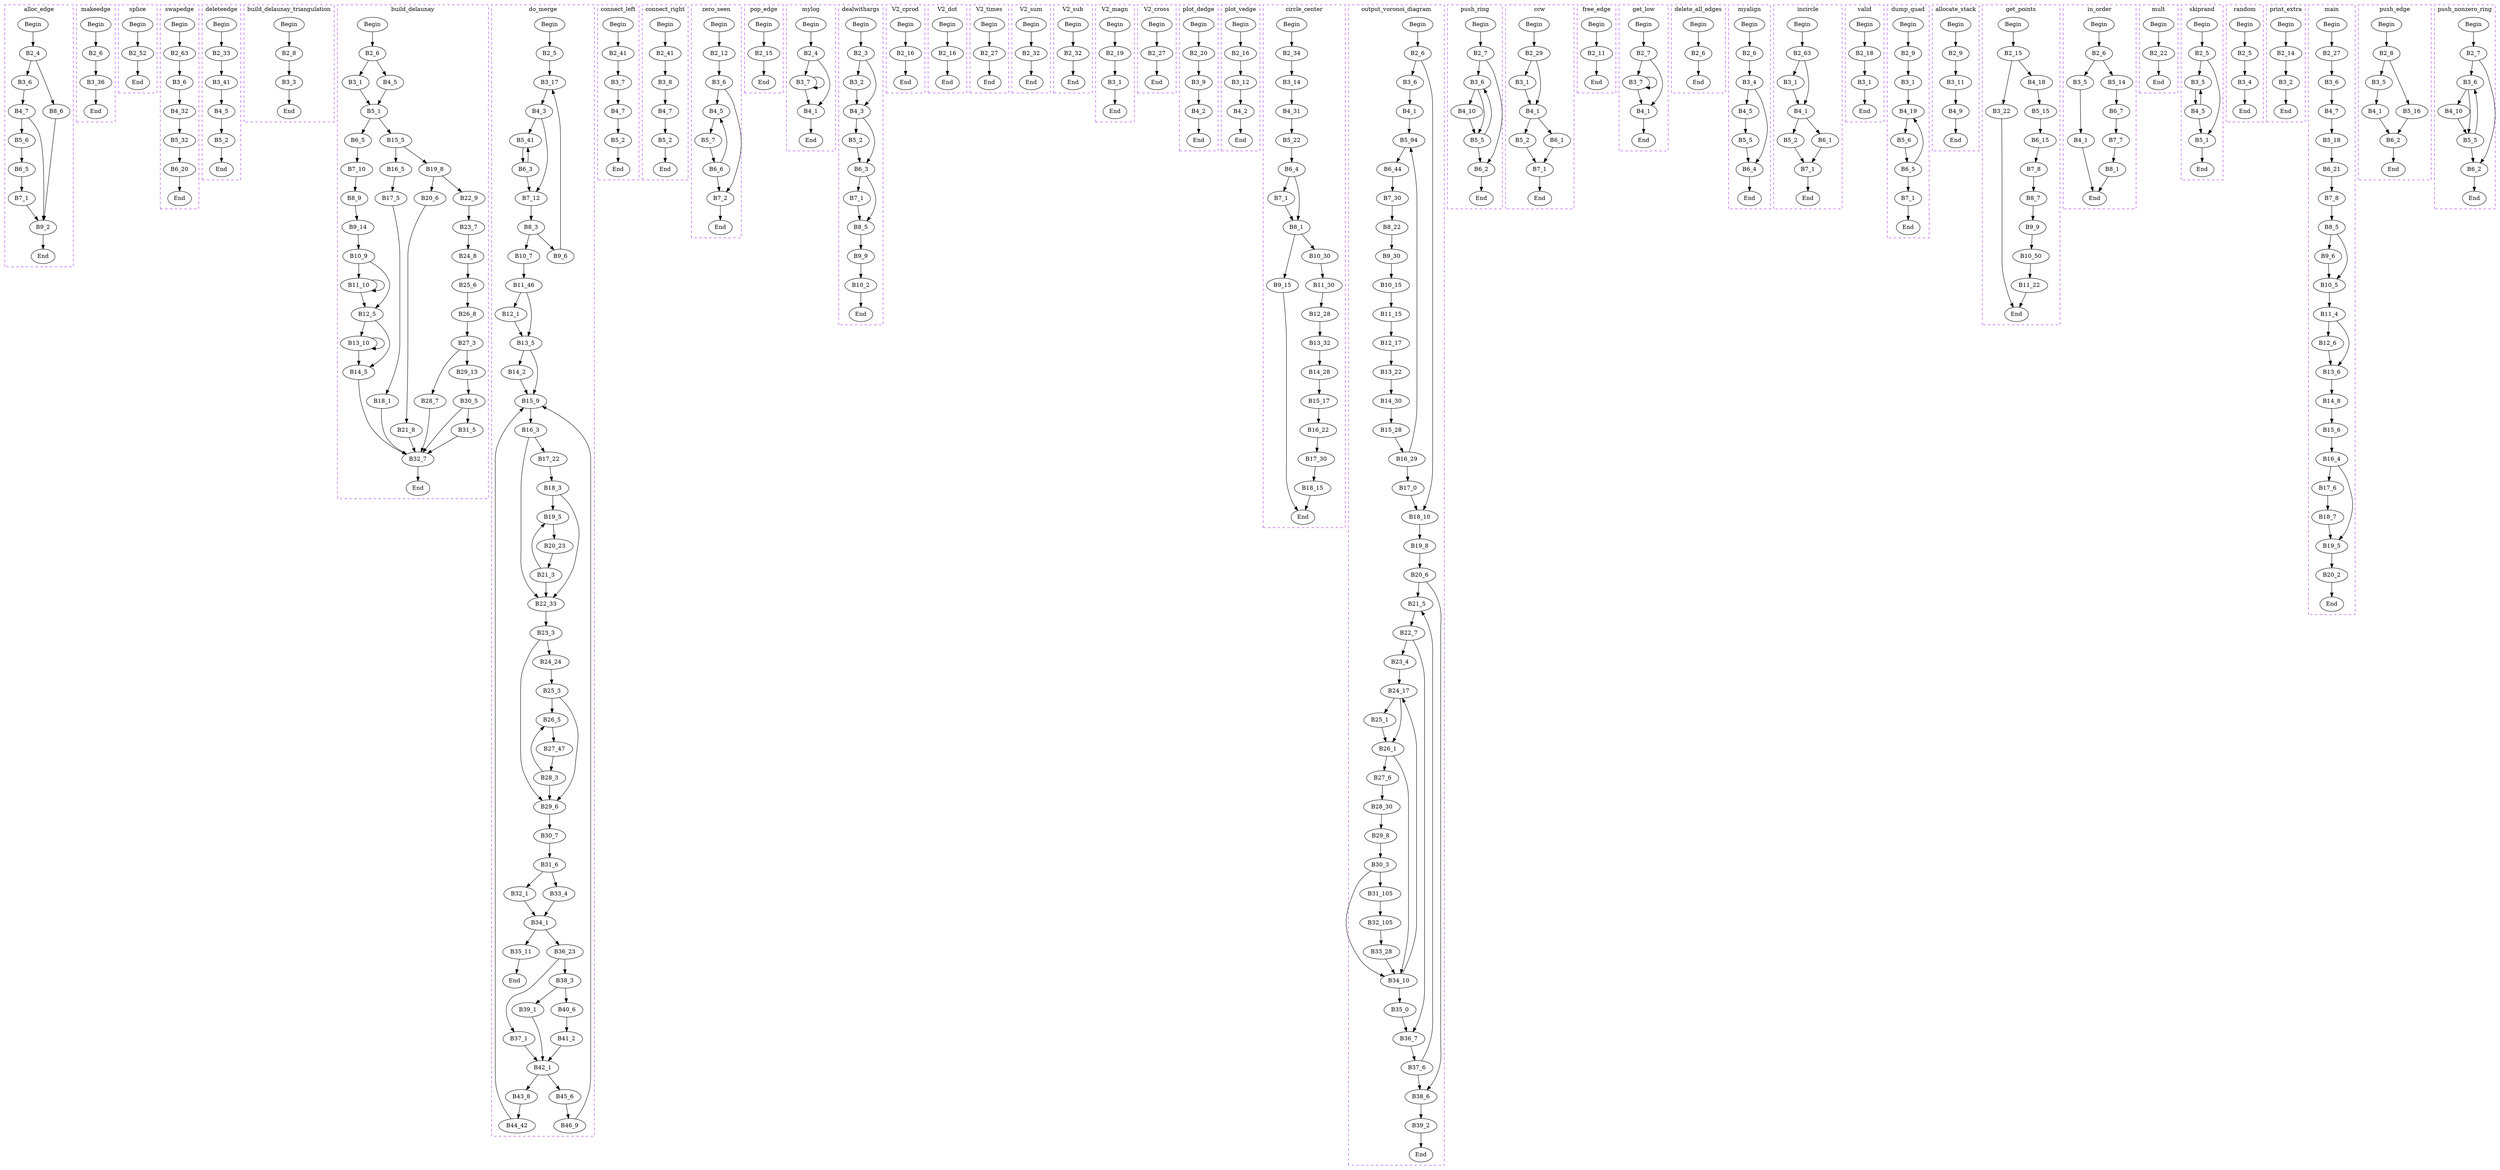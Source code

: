 digraph G{
subgraph cluster_0{
	label = "alloc_edge"	style = "dashed";
	color = purple;
	Node0 [label = "Begin"];
	Node0 -> {Node2 }
	Node1 [label = "End"];
	Node1 -> {}
	Node2 [label = "B2_4"];
	Node2 -> {Node3 Node8 }
	Node3 [label = "B3_6"];
	Node3 -> {Node4 }
	Node4 [label = "B4_7"];
	Node4 -> {Node5 Node9 }
	Node5 [label = "B5_6"];
	Node5 -> {Node6 }
	Node6 [label = "B6_5"];
	Node6 -> {Node7 }
	Node7 [label = "B7_1"];
	Node7 -> {Node9 }
	Node8 [label = "B8_6"];
	Node8 -> {Node9 }
	Node9 [label = "B9_2"];
	Node9 -> {Node1 }
 }
subgraph cluster_1{
	label = "makeedge"	style = "dashed";
	color = purple;
	Node10 [label = "Begin"];
	Node10 -> {Node12 }
	Node11 [label = "End"];
	Node11 -> {}
	Node12 [label = "B2_6"];
	Node12 -> {Node13 }
	Node13 [label = "B3_36"];
	Node13 -> {Node11 }
 }
subgraph cluster_2{
	label = "splice"	style = "dashed";
	color = purple;
	Node14 [label = "Begin"];
	Node14 -> {Node16 }
	Node15 [label = "End"];
	Node15 -> {}
	Node16 [label = "B2_52"];
	Node16 -> {Node15 }
 }
subgraph cluster_3{
	label = "swapedge"	style = "dashed";
	color = purple;
	Node17 [label = "Begin"];
	Node17 -> {Node19 }
	Node18 [label = "End"];
	Node18 -> {}
	Node19 [label = "B2_63"];
	Node19 -> {Node20 }
	Node20 [label = "B3_6"];
	Node20 -> {Node21 }
	Node21 [label = "B4_32"];
	Node21 -> {Node22 }
	Node22 [label = "B5_32"];
	Node22 -> {Node23 }
	Node23 [label = "B6_20"];
	Node23 -> {Node18 }
 }
subgraph cluster_4{
	label = "deleteedge"	style = "dashed";
	color = purple;
	Node24 [label = "Begin"];
	Node24 -> {Node26 }
	Node25 [label = "End"];
	Node25 -> {}
	Node26 [label = "B2_33"];
	Node26 -> {Node27 }
	Node27 [label = "B3_41"];
	Node27 -> {Node28 }
	Node28 [label = "B4_5"];
	Node28 -> {Node29 }
	Node29 [label = "B5_2"];
	Node29 -> {Node25 }
 }
subgraph cluster_5{
	label = "build_delaunay_triangulation"	style = "dashed";
	color = purple;
	Node30 [label = "Begin"];
	Node30 -> {Node32 }
	Node31 [label = "End"];
	Node31 -> {}
	Node32 [label = "B2_8"];
	Node32 -> {Node33 }
	Node33 [label = "B3_3"];
	Node33 -> {Node31 }
 }
subgraph cluster_6{
	label = "build_delaunay"	style = "dashed";
	color = purple;
	Node34 [label = "Begin"];
	Node34 -> {Node36 }
	Node35 [label = "End"];
	Node35 -> {}
	Node36 [label = "B2_6"];
	Node36 -> {Node37 Node38 }
	Node37 [label = "B3_1"];
	Node37 -> {Node39 }
	Node38 [label = "B4_5"];
	Node38 -> {Node39 }
	Node39 [label = "B5_1"];
	Node39 -> {Node40 Node49 }
	Node40 [label = "B6_5"];
	Node40 -> {Node41 }
	Node41 [label = "B7_10"];
	Node41 -> {Node42 }
	Node42 [label = "B8_9"];
	Node42 -> {Node43 }
	Node43 [label = "B9_14"];
	Node43 -> {Node44 }
	Node44 [label = "B10_9"];
	Node44 -> {Node45 Node46 }
	Node45 [label = "B11_10"];
	Node45 -> {Node46 Node45 }
	Node46 [label = "B12_5"];
	Node46 -> {Node47 Node48 }
	Node47 [label = "B13_10"];
	Node47 -> {Node48 Node47 }
	Node48 [label = "B14_5"];
	Node48 -> {Node66 }
	Node49 [label = "B15_5"];
	Node49 -> {Node50 Node53 }
	Node50 [label = "B16_5"];
	Node50 -> {Node51 }
	Node51 [label = "B17_5"];
	Node51 -> {Node52 }
	Node52 [label = "B18_1"];
	Node52 -> {Node66 }
	Node53 [label = "B19_8"];
	Node53 -> {Node54 Node56 }
	Node54 [label = "B20_6"];
	Node54 -> {Node55 }
	Node55 [label = "B21_8"];
	Node55 -> {Node66 }
	Node56 [label = "B22_9"];
	Node56 -> {Node57 }
	Node57 [label = "B23_7"];
	Node57 -> {Node58 }
	Node58 [label = "B24_8"];
	Node58 -> {Node59 }
	Node59 [label = "B25_6"];
	Node59 -> {Node60 }
	Node60 [label = "B26_8"];
	Node60 -> {Node61 }
	Node61 [label = "B27_3"];
	Node61 -> {Node62 Node63 }
	Node62 [label = "B28_7"];
	Node62 -> {Node66 }
	Node63 [label = "B29_13"];
	Node63 -> {Node64 }
	Node64 [label = "B30_5"];
	Node64 -> {Node65 Node66 }
	Node65 [label = "B31_5"];
	Node65 -> {Node66 }
	Node66 [label = "B32_7"];
	Node66 -> {Node35 }
 }
subgraph cluster_7{
	label = "do_merge"	style = "dashed";
	color = purple;
	Node67 [label = "Begin"];
	Node67 -> {Node69 }
	Node68 [label = "End"];
	Node68 -> {}
	Node69 [label = "B2_5"];
	Node69 -> {Node70 }
	Node70 [label = "B3_17"];
	Node70 -> {Node71 }
	Node71 [label = "B4_3"];
	Node71 -> {Node72 Node74 }
	Node72 [label = "B5_41"];
	Node72 -> {Node73 }
	Node73 [label = "B6_3"];
	Node73 -> {Node74 Node72 }
	Node74 [label = "B7_12"];
	Node74 -> {Node75 }
	Node75 [label = "B8_3"];
	Node75 -> {Node76 Node77 }
	Node76 [label = "B9_6"];
	Node76 -> {Node70 }
	Node77 [label = "B10_7"];
	Node77 -> {Node78 }
	Node78 [label = "B11_46"];
	Node78 -> {Node79 Node80 }
	Node79 [label = "B12_1"];
	Node79 -> {Node80 }
	Node80 [label = "B13_5"];
	Node80 -> {Node81 Node82 }
	Node81 [label = "B14_2"];
	Node81 -> {Node82 }
	Node82 [label = "B15_9"];
	Node82 -> {Node83 }
	Node83 [label = "B16_3"];
	Node83 -> {Node84 Node89 }
	Node84 [label = "B17_22"];
	Node84 -> {Node85 }
	Node85 [label = "B18_3"];
	Node85 -> {Node86 Node89 }
	Node86 [label = "B19_5"];
	Node86 -> {Node87 }
	Node87 [label = "B20_23"];
	Node87 -> {Node88 }
	Node88 [label = "B21_3"];
	Node88 -> {Node89 Node86 }
	Node89 [label = "B22_33"];
	Node89 -> {Node90 }
	Node90 [label = "B23_3"];
	Node90 -> {Node91 Node96 }
	Node91 [label = "B24_24"];
	Node91 -> {Node92 }
	Node92 [label = "B25_3"];
	Node92 -> {Node93 Node96 }
	Node93 [label = "B26_5"];
	Node93 -> {Node94 }
	Node94 [label = "B27_47"];
	Node94 -> {Node95 }
	Node95 [label = "B28_3"];
	Node95 -> {Node96 Node93 }
	Node96 [label = "B29_6"];
	Node96 -> {Node97 }
	Node97 [label = "B30_7"];
	Node97 -> {Node98 }
	Node98 [label = "B31_6"];
	Node98 -> {Node99 Node100 }
	Node99 [label = "B32_1"];
	Node99 -> {Node101 }
	Node100 [label = "B33_4"];
	Node100 -> {Node101 }
	Node101 [label = "B34_1"];
	Node101 -> {Node102 Node103 }
	Node102 [label = "B35_11"];
	Node102 -> {Node68 }
	Node103 [label = "B36_23"];
	Node103 -> {Node104 Node105 }
	Node104 [label = "B37_1"];
	Node104 -> {Node109 }
	Node105 [label = "B38_3"];
	Node105 -> {Node106 Node107 }
	Node106 [label = "B39_1"];
	Node106 -> {Node109 }
	Node107 [label = "B40_6"];
	Node107 -> {Node108 }
	Node108 [label = "B41_2"];
	Node108 -> {Node109 }
	Node109 [label = "B42_1"];
	Node109 -> {Node110 Node112 }
	Node110 [label = "B43_8"];
	Node110 -> {Node111 }
	Node111 [label = "B44_42"];
	Node111 -> {Node82 }
	Node112 [label = "B45_6"];
	Node112 -> {Node113 }
	Node113 [label = "B46_9"];
	Node113 -> {Node82 }
 }
subgraph cluster_8{
	label = "connect_left"	style = "dashed";
	color = purple;
	Node114 [label = "Begin"];
	Node114 -> {Node116 }
	Node115 [label = "End"];
	Node115 -> {}
	Node116 [label = "B2_41"];
	Node116 -> {Node117 }
	Node117 [label = "B3_7"];
	Node117 -> {Node118 }
	Node118 [label = "B4_7"];
	Node118 -> {Node119 }
	Node119 [label = "B5_2"];
	Node119 -> {Node115 }
 }
subgraph cluster_9{
	label = "connect_right"	style = "dashed";
	color = purple;
	Node120 [label = "Begin"];
	Node120 -> {Node122 }
	Node121 [label = "End"];
	Node121 -> {}
	Node122 [label = "B2_41"];
	Node122 -> {Node123 }
	Node123 [label = "B3_8"];
	Node123 -> {Node124 }
	Node124 [label = "B4_7"];
	Node124 -> {Node125 }
	Node125 [label = "B5_2"];
	Node125 -> {Node121 }
 }
subgraph cluster_10{
	label = "zero_seen"	style = "dashed";
	color = purple;
	Node126 [label = "Begin"];
	Node126 -> {Node128 }
	Node127 [label = "End"];
	Node127 -> {}
	Node128 [label = "B2_12"];
	Node128 -> {Node129 }
	Node129 [label = "B3_6"];
	Node129 -> {Node130 Node133 }
	Node130 [label = "B4_5"];
	Node130 -> {Node131 }
	Node131 [label = "B5_7"];
	Node131 -> {Node132 }
	Node132 [label = "B6_6"];
	Node132 -> {Node133 Node130 }
	Node133 [label = "B7_2"];
	Node133 -> {Node127 }
 }
subgraph cluster_11{
	label = "pop_edge"	style = "dashed";
	color = purple;
	Node134 [label = "Begin"];
	Node134 -> {Node136 }
	Node135 [label = "End"];
	Node135 -> {}
	Node136 [label = "B2_15"];
	Node136 -> {Node135 }
 }
subgraph cluster_12{
	label = "mylog"	style = "dashed";
	color = purple;
	Node137 [label = "Begin"];
	Node137 -> {Node139 }
	Node138 [label = "End"];
	Node138 -> {}
	Node139 [label = "B2_4"];
	Node139 -> {Node140 Node141 }
	Node140 [label = "B3_7"];
	Node140 -> {Node141 Node140 }
	Node141 [label = "B4_1"];
	Node141 -> {Node138 }
 }
subgraph cluster_13{
	label = "dealwithargs"	style = "dashed";
	color = purple;
	Node142 [label = "Begin"];
	Node142 -> {Node144 }
	Node143 [label = "End"];
	Node143 -> {}
	Node144 [label = "B2_3"];
	Node144 -> {Node145 Node146 }
	Node145 [label = "B3_2"];
	Node145 -> {Node146 }
	Node146 [label = "B4_3"];
	Node146 -> {Node147 Node148 }
	Node147 [label = "B5_2"];
	Node147 -> {Node148 }
	Node148 [label = "B6_3"];
	Node148 -> {Node149 Node150 }
	Node149 [label = "B7_1"];
	Node149 -> {Node150 }
	Node150 [label = "B8_5"];
	Node150 -> {Node151 }
	Node151 [label = "B9_9"];
	Node151 -> {Node152 }
	Node152 [label = "B10_2"];
	Node152 -> {Node143 }
 }
subgraph cluster_14{
	label = "V2_cprod"	style = "dashed";
	color = purple;
	Node153 [label = "Begin"];
	Node153 -> {Node155 }
	Node154 [label = "End"];
	Node154 -> {}
	Node155 [label = "B2_16"];
	Node155 -> {Node154 }
 }
subgraph cluster_15{
	label = "V2_dot"	style = "dashed";
	color = purple;
	Node156 [label = "Begin"];
	Node156 -> {Node158 }
	Node157 [label = "End"];
	Node157 -> {}
	Node158 [label = "B2_16"];
	Node158 -> {Node157 }
 }
subgraph cluster_16{
	label = "V2_times"	style = "dashed";
	color = purple;
	Node159 [label = "Begin"];
	Node159 -> {Node161 }
	Node160 [label = "End"];
	Node160 -> {}
	Node161 [label = "B2_27"];
	Node161 -> {Node160 }
 }
subgraph cluster_17{
	label = "V2_sum"	style = "dashed";
	color = purple;
	Node162 [label = "Begin"];
	Node162 -> {Node164 }
	Node163 [label = "End"];
	Node163 -> {}
	Node164 [label = "B2_32"];
	Node164 -> {Node163 }
 }
subgraph cluster_18{
	label = "V2_sub"	style = "dashed";
	color = purple;
	Node165 [label = "Begin"];
	Node165 -> {Node167 }
	Node166 [label = "End"];
	Node166 -> {}
	Node167 [label = "B2_32"];
	Node167 -> {Node166 }
 }
subgraph cluster_19{
	label = "V2_magn"	style = "dashed";
	color = purple;
	Node168 [label = "Begin"];
	Node168 -> {Node170 }
	Node169 [label = "End"];
	Node169 -> {}
	Node170 [label = "B2_19"];
	Node170 -> {Node171 }
	Node171 [label = "B3_1"];
	Node171 -> {Node169 }
 }
subgraph cluster_20{
	label = "V2_cross"	style = "dashed";
	color = purple;
	Node172 [label = "Begin"];
	Node172 -> {Node174 }
	Node173 [label = "End"];
	Node173 -> {}
	Node174 [label = "B2_27"];
	Node174 -> {Node173 }
 }
subgraph cluster_21{
	label = "plot_dedge"	style = "dashed";
	color = purple;
	Node175 [label = "Begin"];
	Node175 -> {Node177 }
	Node176 [label = "End"];
	Node176 -> {}
	Node177 [label = "B2_20"];
	Node177 -> {Node178 }
	Node178 [label = "B3_9"];
	Node178 -> {Node179 }
	Node179 [label = "B4_2"];
	Node179 -> {Node176 }
 }
subgraph cluster_22{
	label = "plot_vedge"	style = "dashed";
	color = purple;
	Node180 [label = "Begin"];
	Node180 -> {Node182 }
	Node181 [label = "End"];
	Node181 -> {}
	Node182 [label = "B2_16"];
	Node182 -> {Node183 }
	Node183 [label = "B3_12"];
	Node183 -> {Node184 }
	Node184 [label = "B4_2"];
	Node184 -> {Node181 }
 }
subgraph cluster_23{
	label = "circle_center"	style = "dashed";
	color = purple;
	Node185 [label = "Begin"];
	Node185 -> {Node187 }
	Node186 [label = "End"];
	Node186 -> {}
	Node187 [label = "B2_34"];
	Node187 -> {Node188 }
	Node188 [label = "B3_14"];
	Node188 -> {Node189 }
	Node189 [label = "B4_31"];
	Node189 -> {Node190 }
	Node190 [label = "B5_22"];
	Node190 -> {Node191 }
	Node191 [label = "B6_4"];
	Node191 -> {Node192 Node193 }
	Node192 [label = "B7_1"];
	Node192 -> {Node193 }
	Node193 [label = "B8_1"];
	Node193 -> {Node194 Node195 }
	Node194 [label = "B9_15"];
	Node194 -> {Node186 }
	Node195 [label = "B10_30"];
	Node195 -> {Node196 }
	Node196 [label = "B11_30"];
	Node196 -> {Node197 }
	Node197 [label = "B12_28"];
	Node197 -> {Node198 }
	Node198 [label = "B13_32"];
	Node198 -> {Node199 }
	Node199 [label = "B14_28"];
	Node199 -> {Node200 }
	Node200 [label = "B15_17"];
	Node200 -> {Node201 }
	Node201 [label = "B16_22"];
	Node201 -> {Node202 }
	Node202 [label = "B17_30"];
	Node202 -> {Node203 }
	Node203 [label = "B18_15"];
	Node203 -> {Node186 }
 }
subgraph cluster_24{
	label = "output_voronoi_diagram"	style = "dashed";
	color = purple;
	Node204 [label = "Begin"];
	Node204 -> {Node206 }
	Node205 [label = "End"];
	Node205 -> {}
	Node206 [label = "B2_6"];
	Node206 -> {Node207 Node222 }
	Node207 [label = "B3_6"];
	Node207 -> {Node208 }
	Node208 [label = "B4_1"];
	Node208 -> {Node209 }
	Node209 [label = "B5_94"];
	Node209 -> {Node210 }
	Node210 [label = "B6_44"];
	Node210 -> {Node211 }
	Node211 [label = "B7_30"];
	Node211 -> {Node212 }
	Node212 [label = "B8_22"];
	Node212 -> {Node213 }
	Node213 [label = "B9_30"];
	Node213 -> {Node214 }
	Node214 [label = "B10_15"];
	Node214 -> {Node215 }
	Node215 [label = "B11_15"];
	Node215 -> {Node216 }
	Node216 [label = "B12_17"];
	Node216 -> {Node217 }
	Node217 [label = "B13_22"];
	Node217 -> {Node218 }
	Node218 [label = "B14_30"];
	Node218 -> {Node219 }
	Node219 [label = "B15_28"];
	Node219 -> {Node220 }
	Node220 [label = "B16_29"];
	Node220 -> {Node221 Node209 }
	Node221 [label = "B17_0"];
	Node221 -> {Node222 }
	Node222 [label = "B18_10"];
	Node222 -> {Node223 }
	Node223 [label = "B19_8"];
	Node223 -> {Node224 }
	Node224 [label = "B20_6"];
	Node224 -> {Node225 Node242 }
	Node225 [label = "B21_5"];
	Node225 -> {Node226 }
	Node226 [label = "B22_7"];
	Node226 -> {Node227 Node240 }
	Node227 [label = "B23_4"];
	Node227 -> {Node228 }
	Node228 [label = "B24_17"];
	Node228 -> {Node229 Node230 }
	Node229 [label = "B25_1"];
	Node229 -> {Node230 }
	Node230 [label = "B26_1"];
	Node230 -> {Node231 Node238 }
	Node231 [label = "B27_6"];
	Node231 -> {Node232 }
	Node232 [label = "B28_30"];
	Node232 -> {Node233 }
	Node233 [label = "B29_8"];
	Node233 -> {Node234 }
	Node234 [label = "B30_3"];
	Node234 -> {Node235 Node238 }
	Node235 [label = "B31_105"];
	Node235 -> {Node236 }
	Node236 [label = "B32_105"];
	Node236 -> {Node237 }
	Node237 [label = "B33_28"];
	Node237 -> {Node238 }
	Node238 [label = "B34_10"];
	Node238 -> {Node239 Node228 }
	Node239 [label = "B35_0"];
	Node239 -> {Node240 }
	Node240 [label = "B36_7"];
	Node240 -> {Node241 }
	Node241 [label = "B37_6"];
	Node241 -> {Node242 Node225 }
	Node242 [label = "B38_6"];
	Node242 -> {Node243 }
	Node243 [label = "B39_2"];
	Node243 -> {Node205 }
 }
subgraph cluster_25{
	label = "push_ring"	style = "dashed";
	color = purple;
	Node244 [label = "Begin"];
	Node244 -> {Node246 }
	Node245 [label = "End"];
	Node245 -> {}
	Node246 [label = "B2_7"];
	Node246 -> {Node247 Node250 }
	Node247 [label = "B3_6"];
	Node247 -> {Node248 Node249 }
	Node248 [label = "B4_10"];
	Node248 -> {Node249 }
	Node249 [label = "B5_5"];
	Node249 -> {Node250 Node247 }
	Node250 [label = "B6_2"];
	Node250 -> {Node245 }
 }
subgraph cluster_26{
	label = "ccw"	style = "dashed";
	color = purple;
	Node251 [label = "Begin"];
	Node251 -> {Node253 }
	Node252 [label = "End"];
	Node252 -> {}
	Node253 [label = "B2_29"];
	Node253 -> {Node254 Node255 }
	Node254 [label = "B3_1"];
	Node254 -> {Node255 }
	Node255 [label = "B4_1"];
	Node255 -> {Node256 Node257 }
	Node256 [label = "B5_2"];
	Node256 -> {Node258 }
	Node257 [label = "B6_1"];
	Node257 -> {Node258 }
	Node258 [label = "B7_1"];
	Node258 -> {Node252 }
 }
subgraph cluster_27{
	label = "free_edge"	style = "dashed";
	color = purple;
	Node259 [label = "Begin"];
	Node259 -> {Node261 }
	Node260 [label = "End"];
	Node260 -> {}
	Node261 [label = "B2_11"];
	Node261 -> {Node260 }
 }
subgraph cluster_28{
	label = "get_low"	style = "dashed";
	color = purple;
	Node262 [label = "Begin"];
	Node262 -> {Node264 }
	Node263 [label = "End"];
	Node263 -> {}
	Node264 [label = "B2_7"];
	Node264 -> {Node265 Node266 }
	Node265 [label = "B3_7"];
	Node265 -> {Node266 Node265 }
	Node266 [label = "B4_1"];
	Node266 -> {Node263 }
 }
subgraph cluster_29{
	label = "delete_all_edges"	style = "dashed";
	color = purple;
	Node267 [label = "Begin"];
	Node267 -> {Node269 }
	Node268 [label = "End"];
	Node268 -> {}
	Node269 [label = "B2_6"];
	Node269 -> {Node268 }
 }
subgraph cluster_30{
	label = "myalign"	style = "dashed";
	color = purple;
	Node270 [label = "Begin"];
	Node270 -> {Node272 }
	Node271 [label = "End"];
	Node271 -> {}
	Node272 [label = "B2_6"];
	Node272 -> {Node273 }
	Node273 [label = "B3_4"];
	Node273 -> {Node274 Node276 }
	Node274 [label = "B4_5"];
	Node274 -> {Node275 }
	Node275 [label = "B5_5"];
	Node275 -> {Node276 }
	Node276 [label = "B6_4"];
	Node276 -> {Node271 }
 }
subgraph cluster_31{
	label = "incircle"	style = "dashed";
	color = purple;
	Node277 [label = "Begin"];
	Node277 -> {Node279 }
	Node278 [label = "End"];
	Node278 -> {}
	Node279 [label = "B2_63"];
	Node279 -> {Node280 Node281 }
	Node280 [label = "B3_1"];
	Node280 -> {Node281 }
	Node281 [label = "B4_1"];
	Node281 -> {Node282 Node283 }
	Node282 [label = "B5_2"];
	Node282 -> {Node284 }
	Node283 [label = "B6_1"];
	Node283 -> {Node284 }
	Node284 [label = "B7_1"];
	Node284 -> {Node278 }
 }
subgraph cluster_32{
	label = "valid"	style = "dashed";
	color = purple;
	Node285 [label = "Begin"];
	Node285 -> {Node287 }
	Node286 [label = "End"];
	Node286 -> {}
	Node287 [label = "B2_18"];
	Node287 -> {Node288 }
	Node288 [label = "B3_1"];
	Node288 -> {Node286 }
 }
subgraph cluster_33{
	label = "dump_quad"	style = "dashed";
	color = purple;
	Node289 [label = "Begin"];
	Node289 -> {Node291 }
	Node290 [label = "End"];
	Node290 -> {}
	Node291 [label = "B2_9"];
	Node291 -> {Node292 }
	Node292 [label = "B3_1"];
	Node292 -> {Node293 }
	Node293 [label = "B4_19"];
	Node293 -> {Node294 }
	Node294 [label = "B5_6"];
	Node294 -> {Node295 }
	Node295 [label = "B6_5"];
	Node295 -> {Node296 Node293 }
	Node296 [label = "B7_1"];
	Node296 -> {Node290 }
 }
subgraph cluster_34{
	label = "allocate_stack"	style = "dashed";
	color = purple;
	Node297 [label = "Begin"];
	Node297 -> {Node299 }
	Node298 [label = "End"];
	Node298 -> {}
	Node299 [label = "B2_9"];
	Node299 -> {Node300 }
	Node300 [label = "B3_11"];
	Node300 -> {Node301 }
	Node301 [label = "B4_9"];
	Node301 -> {Node298 }
 }
subgraph cluster_35{
	label = "get_points"	style = "dashed";
	color = purple;
	Node302 [label = "Begin"];
	Node302 -> {Node304 }
	Node303 [label = "End"];
	Node303 -> {}
	Node304 [label = "B2_15"];
	Node304 -> {Node305 Node306 }
	Node305 [label = "B3_22"];
	Node305 -> {Node303 }
	Node306 [label = "B4_18"];
	Node306 -> {Node307 }
	Node307 [label = "B5_15"];
	Node307 -> {Node308 }
	Node308 [label = "B6_15"];
	Node308 -> {Node309 }
	Node309 [label = "B7_8"];
	Node309 -> {Node310 }
	Node310 [label = "B8_7"];
	Node310 -> {Node311 }
	Node311 [label = "B9_9"];
	Node311 -> {Node312 }
	Node312 [label = "B10_50"];
	Node312 -> {Node313 }
	Node313 [label = "B11_22"];
	Node313 -> {Node303 }
 }
subgraph cluster_36{
	label = "in_order"	style = "dashed";
	color = purple;
	Node314 [label = "Begin"];
	Node314 -> {Node316 }
	Node315 [label = "End"];
	Node315 -> {}
	Node316 [label = "B2_6"];
	Node316 -> {Node317 Node319 }
	Node317 [label = "B3_5"];
	Node317 -> {Node318 }
	Node318 [label = "B4_1"];
	Node318 -> {Node315 }
	Node319 [label = "B5_14"];
	Node319 -> {Node320 }
	Node320 [label = "B6_7"];
	Node320 -> {Node321 }
	Node321 [label = "B7_7"];
	Node321 -> {Node322 }
	Node322 [label = "B8_1"];
	Node322 -> {Node315 }
 }
subgraph cluster_37{
	label = "mult"	style = "dashed";
	color = purple;
	Node323 [label = "Begin"];
	Node323 -> {Node325 }
	Node324 [label = "End"];
	Node324 -> {}
	Node325 [label = "B2_22"];
	Node325 -> {Node324 }
 }
subgraph cluster_38{
	label = "skiprand"	style = "dashed";
	color = purple;
	Node326 [label = "Begin"];
	Node326 -> {Node328 }
	Node327 [label = "End"];
	Node327 -> {}
	Node328 [label = "B2_5"];
	Node328 -> {Node329 Node331 }
	Node329 [label = "B3_5"];
	Node329 -> {Node330 }
	Node330 [label = "B4_5"];
	Node330 -> {Node331 Node329 }
	Node331 [label = "B5_1"];
	Node331 -> {Node327 }
 }
subgraph cluster_39{
	label = "random"	style = "dashed";
	color = purple;
	Node332 [label = "Begin"];
	Node332 -> {Node334 }
	Node333 [label = "End"];
	Node333 -> {}
	Node334 [label = "B2_5"];
	Node334 -> {Node335 }
	Node335 [label = "B3_4"];
	Node335 -> {Node333 }
 }
subgraph cluster_40{
	label = "print_extra"	style = "dashed";
	color = purple;
	Node336 [label = "Begin"];
	Node336 -> {Node338 }
	Node337 [label = "End"];
	Node337 -> {}
	Node338 [label = "B2_14"];
	Node338 -> {Node339 }
	Node339 [label = "B3_2"];
	Node339 -> {Node337 }
 }
subgraph cluster_41{
	label = "main"	style = "dashed";
	color = purple;
	Node340 [label = "Begin"];
	Node340 -> {Node342 }
	Node341 [label = "End"];
	Node341 -> {}
	Node342 [label = "B2_27"];
	Node342 -> {Node343 }
	Node343 [label = "B3_6"];
	Node343 -> {Node344 }
	Node344 [label = "B4_7"];
	Node344 -> {Node345 }
	Node345 [label = "B5_18"];
	Node345 -> {Node346 }
	Node346 [label = "B6_21"];
	Node346 -> {Node347 }
	Node347 [label = "B7_8"];
	Node347 -> {Node348 }
	Node348 [label = "B8_5"];
	Node348 -> {Node349 Node350 }
	Node349 [label = "B9_6"];
	Node349 -> {Node350 }
	Node350 [label = "B10_5"];
	Node350 -> {Node351 }
	Node351 [label = "B11_4"];
	Node351 -> {Node352 Node353 }
	Node352 [label = "B12_6"];
	Node352 -> {Node353 }
	Node353 [label = "B13_6"];
	Node353 -> {Node354 }
	Node354 [label = "B14_8"];
	Node354 -> {Node355 }
	Node355 [label = "B15_6"];
	Node355 -> {Node356 }
	Node356 [label = "B16_4"];
	Node356 -> {Node357 Node359 }
	Node357 [label = "B17_6"];
	Node357 -> {Node358 }
	Node358 [label = "B18_7"];
	Node358 -> {Node359 }
	Node359 [label = "B19_5"];
	Node359 -> {Node360 }
	Node360 [label = "B20_2"];
	Node360 -> {Node341 }
 }
subgraph cluster_42{
	label = "push_edge"	style = "dashed";
	color = purple;
	Node361 [label = "Begin"];
	Node361 -> {Node363 }
	Node362 [label = "End"];
	Node362 -> {}
	Node363 [label = "B2_8"];
	Node363 -> {Node364 Node366 }
	Node364 [label = "B3_5"];
	Node364 -> {Node365 }
	Node365 [label = "B4_1"];
	Node365 -> {Node367 }
	Node366 [label = "B5_16"];
	Node366 -> {Node367 }
	Node367 [label = "B6_2"];
	Node367 -> {Node362 }
 }
subgraph cluster_43{
	label = "push_nonzero_ring"	style = "dashed";
	color = purple;
	Node368 [label = "Begin"];
	Node368 -> {Node370 }
	Node369 [label = "End"];
	Node369 -> {}
	Node370 [label = "B2_7"];
	Node370 -> {Node371 Node374 }
	Node371 [label = "B3_6"];
	Node371 -> {Node372 Node373 }
	Node372 [label = "B4_10"];
	Node372 -> {Node373 }
	Node373 [label = "B5_5"];
	Node373 -> {Node374 Node371 }
	Node374 [label = "B6_2"];
	Node374 -> {Node369 }
 }
}
